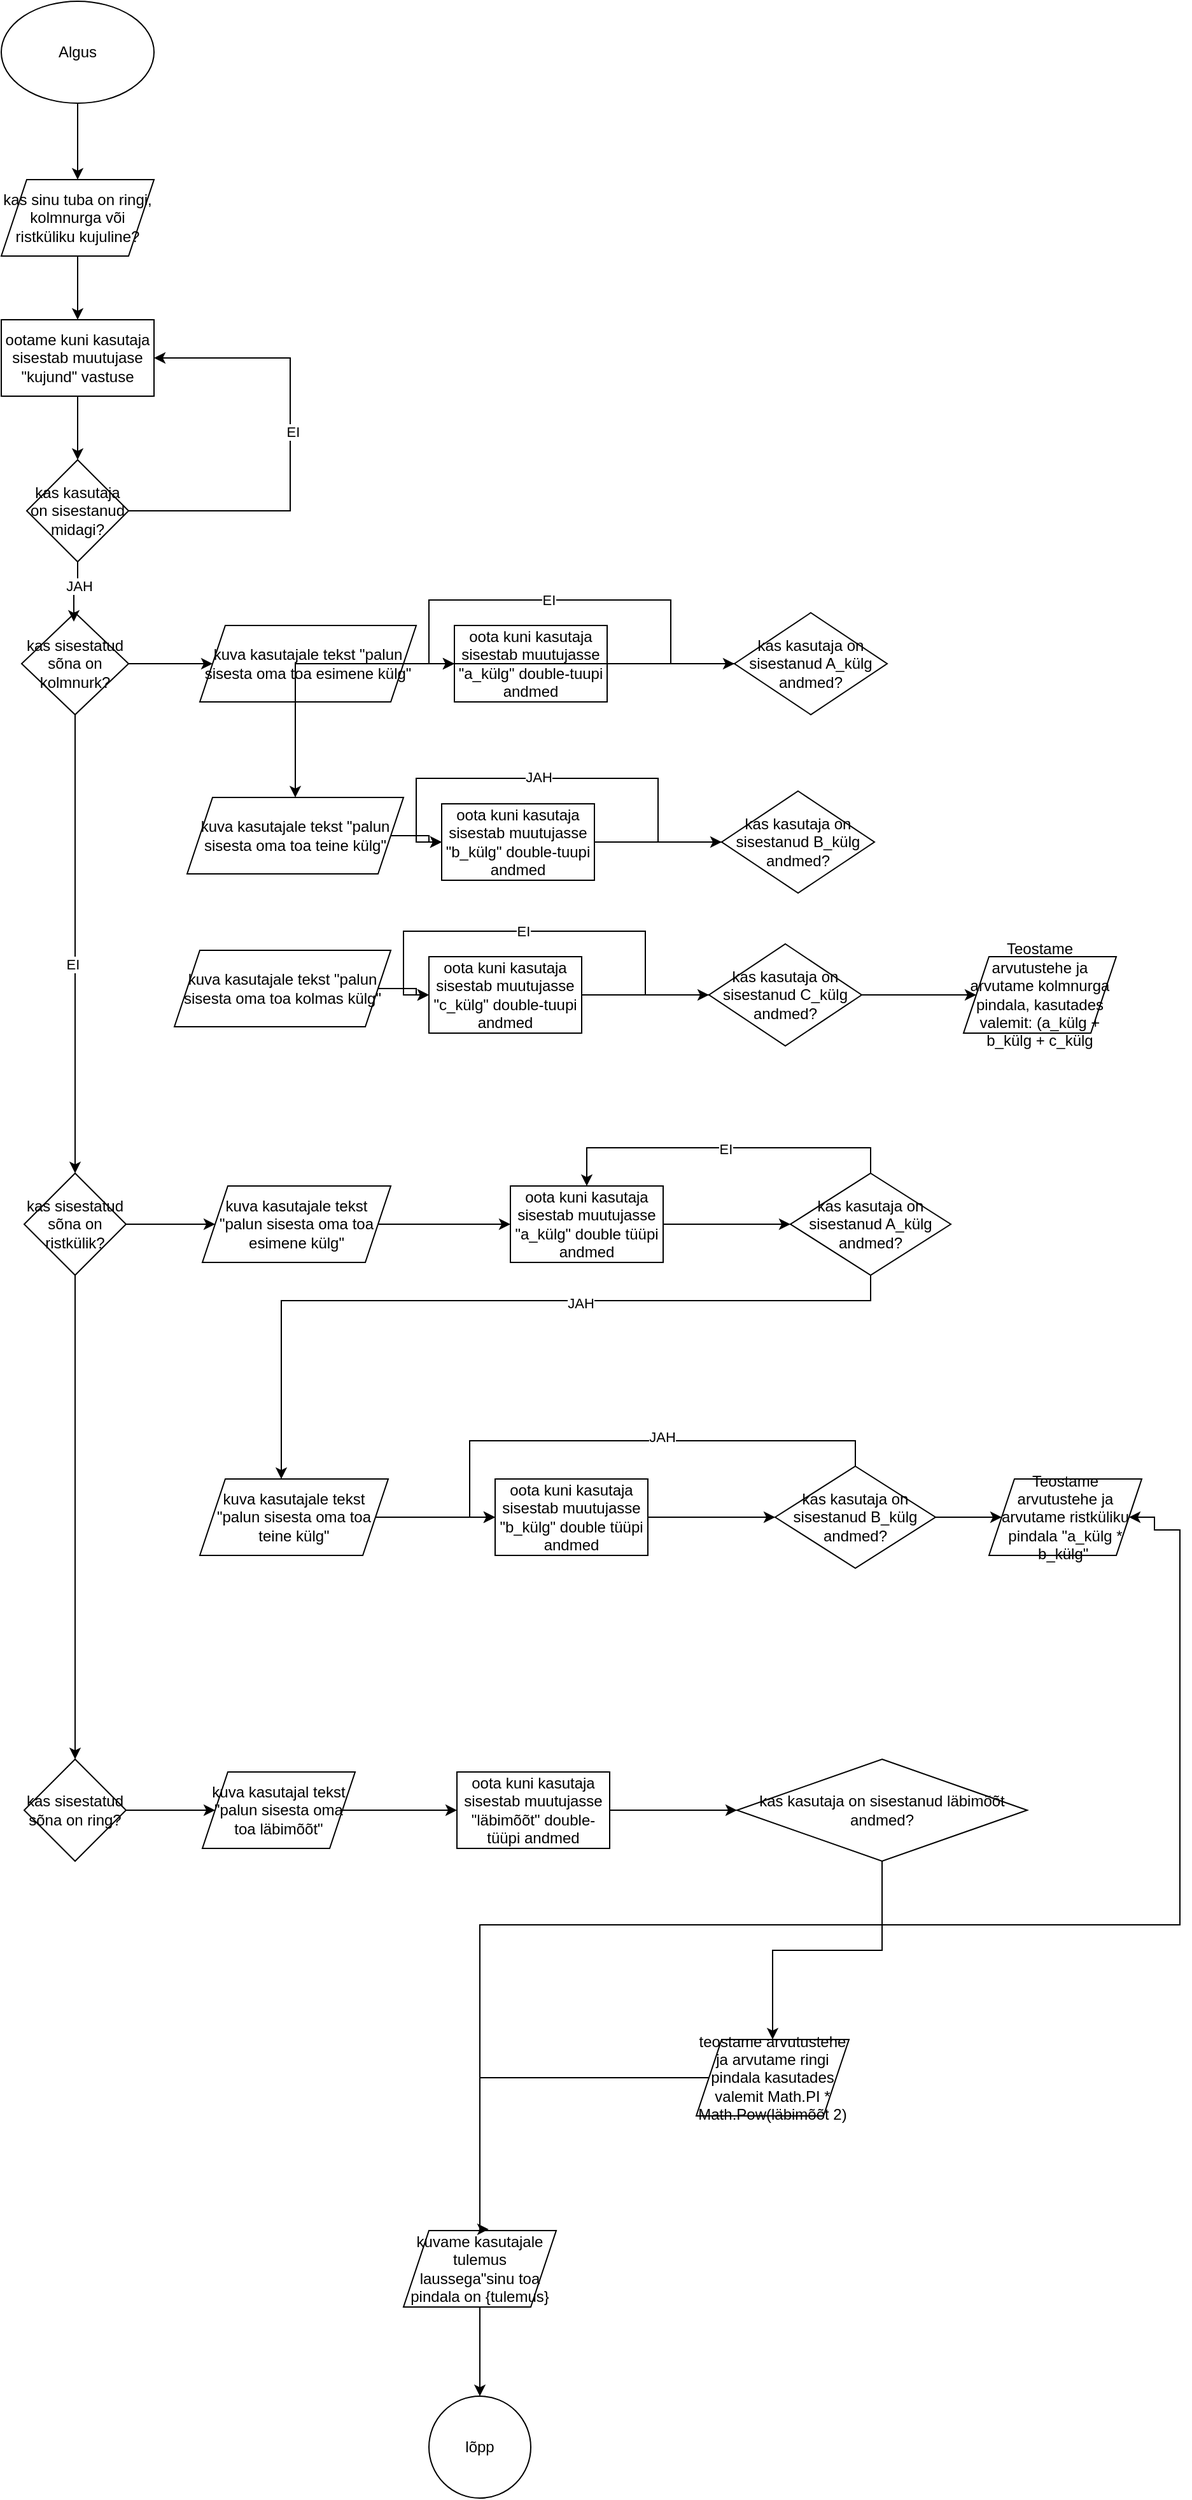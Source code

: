 <mxfile version="26.0.9">
  <diagram name="Leht-1" id="1_VeB-a0C_2hlI7WO2gq">
    <mxGraphModel dx="792" dy="1187" grid="1" gridSize="10" guides="1" tooltips="1" connect="1" arrows="1" fold="1" page="1" pageScale="1" pageWidth="827" pageHeight="1169" math="0" shadow="0">
      <root>
        <mxCell id="0" />
        <mxCell id="1" parent="0" />
        <mxCell id="X06ryR67fXExu-ybNmsa-8" style="edgeStyle=orthogonalEdgeStyle;rounded=0;orthogonalLoop=1;jettySize=auto;html=1;" edge="1" parent="1" source="X06ryR67fXExu-ybNmsa-1" target="X06ryR67fXExu-ybNmsa-7">
          <mxGeometry relative="1" as="geometry" />
        </mxCell>
        <mxCell id="X06ryR67fXExu-ybNmsa-1" value="Algus" style="ellipse;whiteSpace=wrap;html=1;" vertex="1" parent="1">
          <mxGeometry x="294" y="80" width="120" height="80" as="geometry" />
        </mxCell>
        <mxCell id="X06ryR67fXExu-ybNmsa-10" style="edgeStyle=orthogonalEdgeStyle;rounded=0;orthogonalLoop=1;jettySize=auto;html=1;entryX=0.5;entryY=0;entryDx=0;entryDy=0;" edge="1" parent="1" source="X06ryR67fXExu-ybNmsa-7" target="X06ryR67fXExu-ybNmsa-9">
          <mxGeometry relative="1" as="geometry" />
        </mxCell>
        <mxCell id="X06ryR67fXExu-ybNmsa-7" value="kas sinu tuba on ringi, kolmnurga või ristküliku kujuline?" style="shape=parallelogram;perimeter=parallelogramPerimeter;whiteSpace=wrap;html=1;fixedSize=1;" vertex="1" parent="1">
          <mxGeometry x="294" y="220" width="120" height="60" as="geometry" />
        </mxCell>
        <mxCell id="X06ryR67fXExu-ybNmsa-12" style="edgeStyle=orthogonalEdgeStyle;rounded=0;orthogonalLoop=1;jettySize=auto;html=1;" edge="1" parent="1" source="X06ryR67fXExu-ybNmsa-9" target="X06ryR67fXExu-ybNmsa-11">
          <mxGeometry relative="1" as="geometry" />
        </mxCell>
        <mxCell id="X06ryR67fXExu-ybNmsa-9" value="ootame kuni kasutaja sisestab muutujase &quot;kujund&quot; vastuse" style="rounded=0;whiteSpace=wrap;html=1;" vertex="1" parent="1">
          <mxGeometry x="294" y="330" width="120" height="60" as="geometry" />
        </mxCell>
        <mxCell id="X06ryR67fXExu-ybNmsa-13" style="edgeStyle=orthogonalEdgeStyle;rounded=0;orthogonalLoop=1;jettySize=auto;html=1;entryX=1;entryY=0.5;entryDx=0;entryDy=0;" edge="1" parent="1" source="X06ryR67fXExu-ybNmsa-11" target="X06ryR67fXExu-ybNmsa-9">
          <mxGeometry relative="1" as="geometry">
            <mxPoint x="520" y="360" as="targetPoint" />
            <Array as="points">
              <mxPoint x="521" y="480" />
              <mxPoint x="521" y="360" />
            </Array>
          </mxGeometry>
        </mxCell>
        <mxCell id="X06ryR67fXExu-ybNmsa-14" value="EI" style="edgeLabel;html=1;align=center;verticalAlign=middle;resizable=0;points=[];" vertex="1" connectable="0" parent="X06ryR67fXExu-ybNmsa-13">
          <mxGeometry x="0.068" y="-2" relative="1" as="geometry">
            <mxPoint as="offset" />
          </mxGeometry>
        </mxCell>
        <mxCell id="X06ryR67fXExu-ybNmsa-11" value="kas kasutaja on sisestanud midagi?" style="rhombus;whiteSpace=wrap;html=1;" vertex="1" parent="1">
          <mxGeometry x="314" y="440" width="80" height="80" as="geometry" />
        </mxCell>
        <mxCell id="X06ryR67fXExu-ybNmsa-21" value="" style="edgeStyle=orthogonalEdgeStyle;rounded=0;orthogonalLoop=1;jettySize=auto;html=1;" edge="1" parent="1" source="X06ryR67fXExu-ybNmsa-17" target="X06ryR67fXExu-ybNmsa-20">
          <mxGeometry relative="1" as="geometry" />
        </mxCell>
        <mxCell id="X06ryR67fXExu-ybNmsa-74" value="EI" style="edgeLabel;html=1;align=center;verticalAlign=middle;resizable=0;points=[];" vertex="1" connectable="0" parent="X06ryR67fXExu-ybNmsa-21">
          <mxGeometry x="0.089" y="-2" relative="1" as="geometry">
            <mxPoint as="offset" />
          </mxGeometry>
        </mxCell>
        <mxCell id="X06ryR67fXExu-ybNmsa-25" value="" style="edgeStyle=orthogonalEdgeStyle;rounded=0;orthogonalLoop=1;jettySize=auto;html=1;" edge="1" parent="1" source="X06ryR67fXExu-ybNmsa-17" target="X06ryR67fXExu-ybNmsa-24">
          <mxGeometry relative="1" as="geometry" />
        </mxCell>
        <mxCell id="X06ryR67fXExu-ybNmsa-17" value="kas sisestatud sõna on kolmnurk?" style="rhombus;whiteSpace=wrap;html=1;" vertex="1" parent="1">
          <mxGeometry x="310" y="560" width="84" height="80" as="geometry" />
        </mxCell>
        <mxCell id="X06ryR67fXExu-ybNmsa-18" style="edgeStyle=orthogonalEdgeStyle;rounded=0;orthogonalLoop=1;jettySize=auto;html=1;entryX=0.488;entryY=0.088;entryDx=0;entryDy=0;entryPerimeter=0;" edge="1" parent="1" source="X06ryR67fXExu-ybNmsa-11" target="X06ryR67fXExu-ybNmsa-17">
          <mxGeometry relative="1" as="geometry" />
        </mxCell>
        <mxCell id="X06ryR67fXExu-ybNmsa-19" value="JAH" style="edgeLabel;html=1;align=center;verticalAlign=middle;resizable=0;points=[];" vertex="1" connectable="0" parent="X06ryR67fXExu-ybNmsa-18">
          <mxGeometry x="-0.251" y="1" relative="1" as="geometry">
            <mxPoint as="offset" />
          </mxGeometry>
        </mxCell>
        <mxCell id="X06ryR67fXExu-ybNmsa-76" value="" style="edgeStyle=orthogonalEdgeStyle;rounded=0;orthogonalLoop=1;jettySize=auto;html=1;" edge="1" parent="1" source="X06ryR67fXExu-ybNmsa-20" target="X06ryR67fXExu-ybNmsa-75">
          <mxGeometry relative="1" as="geometry" />
        </mxCell>
        <mxCell id="X06ryR67fXExu-ybNmsa-107" value="" style="edgeStyle=orthogonalEdgeStyle;rounded=0;orthogonalLoop=1;jettySize=auto;html=1;" edge="1" parent="1" source="X06ryR67fXExu-ybNmsa-20" target="X06ryR67fXExu-ybNmsa-106">
          <mxGeometry relative="1" as="geometry" />
        </mxCell>
        <mxCell id="X06ryR67fXExu-ybNmsa-20" value="kas sisestatud sõna on ristkülik?" style="rhombus;whiteSpace=wrap;html=1;" vertex="1" parent="1">
          <mxGeometry x="312" y="1000" width="80" height="80" as="geometry" />
        </mxCell>
        <mxCell id="X06ryR67fXExu-ybNmsa-27" value="" style="edgeStyle=orthogonalEdgeStyle;rounded=0;orthogonalLoop=1;jettySize=auto;html=1;" edge="1" parent="1" source="X06ryR67fXExu-ybNmsa-24" target="X06ryR67fXExu-ybNmsa-26">
          <mxGeometry relative="1" as="geometry" />
        </mxCell>
        <mxCell id="X06ryR67fXExu-ybNmsa-24" value="kuva kasutajale tekst &quot;palun sisesta oma toa esimene külg&quot;" style="shape=parallelogram;perimeter=parallelogramPerimeter;whiteSpace=wrap;html=1;fixedSize=1;" vertex="1" parent="1">
          <mxGeometry x="450" y="570" width="170" height="60" as="geometry" />
        </mxCell>
        <mxCell id="X06ryR67fXExu-ybNmsa-29" value="" style="edgeStyle=orthogonalEdgeStyle;rounded=0;orthogonalLoop=1;jettySize=auto;html=1;" edge="1" parent="1" source="X06ryR67fXExu-ybNmsa-26" target="X06ryR67fXExu-ybNmsa-28">
          <mxGeometry relative="1" as="geometry" />
        </mxCell>
        <mxCell id="X06ryR67fXExu-ybNmsa-26" value="oota kuni kasutaja sisestab muutujasse &quot;a_külg&quot; double-tuupi andmed" style="rounded=0;whiteSpace=wrap;html=1;" vertex="1" parent="1">
          <mxGeometry x="650" y="570" width="120" height="60" as="geometry" />
        </mxCell>
        <mxCell id="X06ryR67fXExu-ybNmsa-30" style="edgeStyle=orthogonalEdgeStyle;rounded=0;orthogonalLoop=1;jettySize=auto;html=1;entryX=0;entryY=0.5;entryDx=0;entryDy=0;" edge="1" parent="1" source="X06ryR67fXExu-ybNmsa-28" target="X06ryR67fXExu-ybNmsa-26">
          <mxGeometry relative="1" as="geometry" />
        </mxCell>
        <mxCell id="X06ryR67fXExu-ybNmsa-31" value="EI" style="edgeLabel;html=1;align=center;verticalAlign=middle;resizable=0;points=[];" vertex="1" connectable="0" parent="X06ryR67fXExu-ybNmsa-30">
          <mxGeometry x="0.089" relative="1" as="geometry">
            <mxPoint as="offset" />
          </mxGeometry>
        </mxCell>
        <mxCell id="X06ryR67fXExu-ybNmsa-40" value="" style="edgeStyle=orthogonalEdgeStyle;rounded=0;orthogonalLoop=1;jettySize=auto;html=1;" edge="1" parent="1" source="X06ryR67fXExu-ybNmsa-28" target="X06ryR67fXExu-ybNmsa-34">
          <mxGeometry relative="1" as="geometry" />
        </mxCell>
        <mxCell id="X06ryR67fXExu-ybNmsa-28" value="kas kasutaja on sisestanud A_külg andmed?" style="rhombus;whiteSpace=wrap;html=1;rounded=0;" vertex="1" parent="1">
          <mxGeometry x="870" y="560" width="120" height="80" as="geometry" />
        </mxCell>
        <mxCell id="X06ryR67fXExu-ybNmsa-33" value="" style="edgeStyle=orthogonalEdgeStyle;rounded=0;orthogonalLoop=1;jettySize=auto;html=1;" edge="1" parent="1" source="X06ryR67fXExu-ybNmsa-34" target="X06ryR67fXExu-ybNmsa-36">
          <mxGeometry relative="1" as="geometry" />
        </mxCell>
        <mxCell id="X06ryR67fXExu-ybNmsa-34" value="kuva kasutajale tekst &quot;palun sisesta oma toa teine külg&quot;" style="shape=parallelogram;perimeter=parallelogramPerimeter;whiteSpace=wrap;html=1;fixedSize=1;" vertex="1" parent="1">
          <mxGeometry x="440" y="705" width="170" height="60" as="geometry" />
        </mxCell>
        <mxCell id="X06ryR67fXExu-ybNmsa-35" value="" style="edgeStyle=orthogonalEdgeStyle;rounded=0;orthogonalLoop=1;jettySize=auto;html=1;" edge="1" parent="1" source="X06ryR67fXExu-ybNmsa-36" target="X06ryR67fXExu-ybNmsa-39">
          <mxGeometry relative="1" as="geometry" />
        </mxCell>
        <mxCell id="X06ryR67fXExu-ybNmsa-36" value="oota kuni kasutaja sisestab muutujasse &quot;b_külg&quot; double-tuupi andmed" style="rounded=0;whiteSpace=wrap;html=1;" vertex="1" parent="1">
          <mxGeometry x="640" y="710" width="120" height="60" as="geometry" />
        </mxCell>
        <mxCell id="X06ryR67fXExu-ybNmsa-37" style="edgeStyle=orthogonalEdgeStyle;rounded=0;orthogonalLoop=1;jettySize=auto;html=1;entryX=0;entryY=0.5;entryDx=0;entryDy=0;" edge="1" parent="1" source="X06ryR67fXExu-ybNmsa-39" target="X06ryR67fXExu-ybNmsa-36">
          <mxGeometry relative="1" as="geometry" />
        </mxCell>
        <mxCell id="X06ryR67fXExu-ybNmsa-71" value="JAH" style="edgeLabel;html=1;align=center;verticalAlign=middle;resizable=0;points=[];" vertex="1" connectable="0" parent="X06ryR67fXExu-ybNmsa-37">
          <mxGeometry x="0.078" y="-1" relative="1" as="geometry">
            <mxPoint as="offset" />
          </mxGeometry>
        </mxCell>
        <mxCell id="X06ryR67fXExu-ybNmsa-39" value="kas kasutaja on sisestanud B_külg andmed?" style="rhombus;whiteSpace=wrap;html=1;rounded=0;" vertex="1" parent="1">
          <mxGeometry x="860" y="700" width="120" height="80" as="geometry" />
        </mxCell>
        <mxCell id="X06ryR67fXExu-ybNmsa-60" value="" style="edgeStyle=orthogonalEdgeStyle;rounded=0;orthogonalLoop=1;jettySize=auto;html=1;" edge="1" source="X06ryR67fXExu-ybNmsa-61" target="X06ryR67fXExu-ybNmsa-63" parent="1">
          <mxGeometry relative="1" as="geometry" />
        </mxCell>
        <mxCell id="X06ryR67fXExu-ybNmsa-61" value="kuva kasutajale tekst &quot;palun sisesta oma toa kolmas külg&quot;" style="shape=parallelogram;perimeter=parallelogramPerimeter;whiteSpace=wrap;html=1;fixedSize=1;" vertex="1" parent="1">
          <mxGeometry x="430" y="825" width="170" height="60" as="geometry" />
        </mxCell>
        <mxCell id="X06ryR67fXExu-ybNmsa-62" value="" style="edgeStyle=orthogonalEdgeStyle;rounded=0;orthogonalLoop=1;jettySize=auto;html=1;" edge="1" source="X06ryR67fXExu-ybNmsa-63" target="X06ryR67fXExu-ybNmsa-67" parent="1">
          <mxGeometry relative="1" as="geometry" />
        </mxCell>
        <mxCell id="X06ryR67fXExu-ybNmsa-63" value="oota kuni kasutaja sisestab muutujasse &quot;c_külg&quot; double-tuupi andmed" style="rounded=0;whiteSpace=wrap;html=1;" vertex="1" parent="1">
          <mxGeometry x="630" y="830" width="120" height="60" as="geometry" />
        </mxCell>
        <mxCell id="X06ryR67fXExu-ybNmsa-64" style="edgeStyle=orthogonalEdgeStyle;rounded=0;orthogonalLoop=1;jettySize=auto;html=1;entryX=0;entryY=0.5;entryDx=0;entryDy=0;" edge="1" source="X06ryR67fXExu-ybNmsa-67" target="X06ryR67fXExu-ybNmsa-63" parent="1">
          <mxGeometry relative="1" as="geometry" />
        </mxCell>
        <mxCell id="X06ryR67fXExu-ybNmsa-65" value="EI" style="edgeLabel;html=1;align=center;verticalAlign=middle;resizable=0;points=[];" vertex="1" connectable="0" parent="X06ryR67fXExu-ybNmsa-64">
          <mxGeometry x="0.089" relative="1" as="geometry">
            <mxPoint as="offset" />
          </mxGeometry>
        </mxCell>
        <mxCell id="X06ryR67fXExu-ybNmsa-73" value="" style="edgeStyle=orthogonalEdgeStyle;rounded=0;orthogonalLoop=1;jettySize=auto;html=1;" edge="1" parent="1" source="X06ryR67fXExu-ybNmsa-67" target="X06ryR67fXExu-ybNmsa-72">
          <mxGeometry relative="1" as="geometry" />
        </mxCell>
        <mxCell id="X06ryR67fXExu-ybNmsa-67" value="kas kasutaja on sisestanud C_külg andmed?" style="rhombus;whiteSpace=wrap;html=1;rounded=0;" vertex="1" parent="1">
          <mxGeometry x="850" y="820" width="120" height="80" as="geometry" />
        </mxCell>
        <mxCell id="X06ryR67fXExu-ybNmsa-72" value="Teostame arvutustehe ja arvutame kolmnurga pindala, kasutades valemit: (a_külg + b_külg + c_külg" style="shape=parallelogram;perimeter=parallelogramPerimeter;whiteSpace=wrap;html=1;fixedSize=1;rounded=0;" vertex="1" parent="1">
          <mxGeometry x="1050" y="830" width="120" height="60" as="geometry" />
        </mxCell>
        <mxCell id="X06ryR67fXExu-ybNmsa-78" value="" style="edgeStyle=orthogonalEdgeStyle;rounded=0;orthogonalLoop=1;jettySize=auto;html=1;" edge="1" parent="1" source="X06ryR67fXExu-ybNmsa-75" target="X06ryR67fXExu-ybNmsa-77">
          <mxGeometry relative="1" as="geometry" />
        </mxCell>
        <mxCell id="X06ryR67fXExu-ybNmsa-75" value="kuva kasutajale tekst &quot;palun sisesta oma toa esimene külg&quot;" style="shape=parallelogram;perimeter=parallelogramPerimeter;whiteSpace=wrap;html=1;fixedSize=1;" vertex="1" parent="1">
          <mxGeometry x="452" y="1010" width="148" height="60" as="geometry" />
        </mxCell>
        <mxCell id="X06ryR67fXExu-ybNmsa-82" value="" style="edgeStyle=orthogonalEdgeStyle;rounded=0;orthogonalLoop=1;jettySize=auto;html=1;" edge="1" parent="1" source="X06ryR67fXExu-ybNmsa-77" target="X06ryR67fXExu-ybNmsa-79">
          <mxGeometry relative="1" as="geometry">
            <Array as="points">
              <mxPoint x="840" y="1040" />
              <mxPoint x="840" y="1040" />
            </Array>
          </mxGeometry>
        </mxCell>
        <mxCell id="X06ryR67fXExu-ybNmsa-77" value="oota kuni kasutaja sisestab muutujasse &quot;a_külg&quot; double tüüpi andmed" style="whiteSpace=wrap;html=1;" vertex="1" parent="1">
          <mxGeometry x="694" y="1010" width="120" height="60" as="geometry" />
        </mxCell>
        <mxCell id="X06ryR67fXExu-ybNmsa-83" style="edgeStyle=orthogonalEdgeStyle;rounded=0;orthogonalLoop=1;jettySize=auto;html=1;exitX=0.5;exitY=0;exitDx=0;exitDy=0;entryX=0.5;entryY=0;entryDx=0;entryDy=0;" edge="1" parent="1" source="X06ryR67fXExu-ybNmsa-79" target="X06ryR67fXExu-ybNmsa-77">
          <mxGeometry relative="1" as="geometry" />
        </mxCell>
        <mxCell id="X06ryR67fXExu-ybNmsa-84" value="EI" style="edgeLabel;html=1;align=center;verticalAlign=middle;resizable=0;points=[];" vertex="1" connectable="0" parent="X06ryR67fXExu-ybNmsa-83">
          <mxGeometry x="-0.018" y="1" relative="1" as="geometry">
            <mxPoint as="offset" />
          </mxGeometry>
        </mxCell>
        <mxCell id="X06ryR67fXExu-ybNmsa-90" value="" style="edgeStyle=orthogonalEdgeStyle;rounded=0;orthogonalLoop=1;jettySize=auto;html=1;" edge="1" parent="1" source="X06ryR67fXExu-ybNmsa-79" target="X06ryR67fXExu-ybNmsa-86">
          <mxGeometry relative="1" as="geometry">
            <Array as="points">
              <mxPoint x="977" y="1100" />
              <mxPoint x="514" y="1100" />
            </Array>
          </mxGeometry>
        </mxCell>
        <mxCell id="X06ryR67fXExu-ybNmsa-105" value="JAH" style="edgeLabel;html=1;align=center;verticalAlign=middle;resizable=0;points=[];" vertex="1" connectable="0" parent="X06ryR67fXExu-ybNmsa-90">
          <mxGeometry x="-0.204" y="2" relative="1" as="geometry">
            <mxPoint as="offset" />
          </mxGeometry>
        </mxCell>
        <mxCell id="X06ryR67fXExu-ybNmsa-79" value="kas kasutaja on sisestanud A_külg andmed?" style="rhombus;whiteSpace=wrap;html=1;" vertex="1" parent="1">
          <mxGeometry x="914" y="1000" width="126" height="80" as="geometry" />
        </mxCell>
        <mxCell id="X06ryR67fXExu-ybNmsa-85" value="" style="edgeStyle=orthogonalEdgeStyle;rounded=0;orthogonalLoop=1;jettySize=auto;html=1;" edge="1" source="X06ryR67fXExu-ybNmsa-86" target="X06ryR67fXExu-ybNmsa-88" parent="1">
          <mxGeometry relative="1" as="geometry" />
        </mxCell>
        <mxCell id="X06ryR67fXExu-ybNmsa-86" value="kuva kasutajale tekst &quot;palun sisesta oma toa teine külg&quot;" style="shape=parallelogram;perimeter=parallelogramPerimeter;whiteSpace=wrap;html=1;fixedSize=1;" vertex="1" parent="1">
          <mxGeometry x="450" y="1240" width="148" height="60" as="geometry" />
        </mxCell>
        <mxCell id="X06ryR67fXExu-ybNmsa-87" value="" style="edgeStyle=orthogonalEdgeStyle;rounded=0;orthogonalLoop=1;jettySize=auto;html=1;" edge="1" source="X06ryR67fXExu-ybNmsa-88" target="X06ryR67fXExu-ybNmsa-89" parent="1">
          <mxGeometry relative="1" as="geometry">
            <Array as="points">
              <mxPoint x="828" y="1270" />
              <mxPoint x="828" y="1270" />
            </Array>
          </mxGeometry>
        </mxCell>
        <mxCell id="X06ryR67fXExu-ybNmsa-88" value="oota kuni kasutaja sisestab muutujasse &quot;b_külg&quot; double tüüpi andmed" style="whiteSpace=wrap;html=1;" vertex="1" parent="1">
          <mxGeometry x="682" y="1240" width="120" height="60" as="geometry" />
        </mxCell>
        <mxCell id="X06ryR67fXExu-ybNmsa-91" style="edgeStyle=orthogonalEdgeStyle;rounded=0;orthogonalLoop=1;jettySize=auto;html=1;exitX=0.5;exitY=0;exitDx=0;exitDy=0;entryX=0;entryY=0.5;entryDx=0;entryDy=0;" edge="1" parent="1" source="X06ryR67fXExu-ybNmsa-89" target="X06ryR67fXExu-ybNmsa-88">
          <mxGeometry relative="1" as="geometry" />
        </mxCell>
        <mxCell id="X06ryR67fXExu-ybNmsa-92" value="JAH" style="edgeLabel;html=1;align=center;verticalAlign=middle;resizable=0;points=[];" vertex="1" connectable="0" parent="X06ryR67fXExu-ybNmsa-91">
          <mxGeometry x="-0.146" y="-3" relative="1" as="geometry">
            <mxPoint as="offset" />
          </mxGeometry>
        </mxCell>
        <mxCell id="X06ryR67fXExu-ybNmsa-104" value="" style="edgeStyle=orthogonalEdgeStyle;rounded=0;orthogonalLoop=1;jettySize=auto;html=1;" edge="1" parent="1" source="X06ryR67fXExu-ybNmsa-89" target="X06ryR67fXExu-ybNmsa-102">
          <mxGeometry relative="1" as="geometry" />
        </mxCell>
        <mxCell id="X06ryR67fXExu-ybNmsa-89" value="kas kasutaja on sisestanud B_külg andmed?" style="rhombus;whiteSpace=wrap;html=1;" vertex="1" parent="1">
          <mxGeometry x="902" y="1230" width="126" height="80" as="geometry" />
        </mxCell>
        <mxCell id="X06ryR67fXExu-ybNmsa-102" value="Teostame arvutustehe ja arvutame ristküliku pindala &quot;a_külg * b_külg&quot;&amp;nbsp;" style="shape=parallelogram;perimeter=parallelogramPerimeter;whiteSpace=wrap;html=1;fixedSize=1;" vertex="1" parent="1">
          <mxGeometry x="1070" y="1240" width="120" height="60" as="geometry" />
        </mxCell>
        <mxCell id="X06ryR67fXExu-ybNmsa-109" value="" style="edgeStyle=orthogonalEdgeStyle;rounded=0;orthogonalLoop=1;jettySize=auto;html=1;" edge="1" parent="1" source="X06ryR67fXExu-ybNmsa-106" target="X06ryR67fXExu-ybNmsa-108">
          <mxGeometry relative="1" as="geometry" />
        </mxCell>
        <mxCell id="X06ryR67fXExu-ybNmsa-106" value="kas sisestatud sõna on ring?" style="rhombus;whiteSpace=wrap;html=1;" vertex="1" parent="1">
          <mxGeometry x="312" y="1460" width="80" height="80" as="geometry" />
        </mxCell>
        <mxCell id="X06ryR67fXExu-ybNmsa-111" value="" style="edgeStyle=orthogonalEdgeStyle;rounded=0;orthogonalLoop=1;jettySize=auto;html=1;" edge="1" parent="1" source="X06ryR67fXExu-ybNmsa-108" target="X06ryR67fXExu-ybNmsa-110">
          <mxGeometry relative="1" as="geometry" />
        </mxCell>
        <mxCell id="X06ryR67fXExu-ybNmsa-108" value="kuva kasutajal tekst &quot;palun sisesta oma toa läbimõõt&quot;" style="shape=parallelogram;perimeter=parallelogramPerimeter;whiteSpace=wrap;html=1;fixedSize=1;" vertex="1" parent="1">
          <mxGeometry x="452" y="1470" width="120" height="60" as="geometry" />
        </mxCell>
        <mxCell id="X06ryR67fXExu-ybNmsa-113" value="" style="edgeStyle=orthogonalEdgeStyle;rounded=0;orthogonalLoop=1;jettySize=auto;html=1;" edge="1" parent="1" source="X06ryR67fXExu-ybNmsa-110" target="X06ryR67fXExu-ybNmsa-112">
          <mxGeometry relative="1" as="geometry" />
        </mxCell>
        <mxCell id="X06ryR67fXExu-ybNmsa-110" value="oota kuni kasutaja sisestab muutujasse &quot;läbimõõt&quot; double-tüüpi andmed" style="whiteSpace=wrap;html=1;" vertex="1" parent="1">
          <mxGeometry x="652" y="1470" width="120" height="60" as="geometry" />
        </mxCell>
        <mxCell id="X06ryR67fXExu-ybNmsa-116" style="edgeStyle=orthogonalEdgeStyle;rounded=0;orthogonalLoop=1;jettySize=auto;html=1;" edge="1" parent="1" source="X06ryR67fXExu-ybNmsa-112" target="X06ryR67fXExu-ybNmsa-115">
          <mxGeometry relative="1" as="geometry" />
        </mxCell>
        <mxCell id="X06ryR67fXExu-ybNmsa-112" value="kas kasutaja on sisestanud läbimõõt andmed?" style="rhombus;whiteSpace=wrap;html=1;" vertex="1" parent="1">
          <mxGeometry x="872" y="1460" width="228" height="80" as="geometry" />
        </mxCell>
        <mxCell id="X06ryR67fXExu-ybNmsa-115" value="teostame arvutustehe ja arvutame ringi pindala kasutades valemit Math.PI * Math.Pow(läbimõõt 2)" style="shape=parallelogram;perimeter=parallelogramPerimeter;whiteSpace=wrap;html=1;fixedSize=1;" vertex="1" parent="1">
          <mxGeometry x="840" y="1680" width="120" height="60" as="geometry" />
        </mxCell>
        <mxCell id="X06ryR67fXExu-ybNmsa-120" style="edgeStyle=orthogonalEdgeStyle;rounded=0;orthogonalLoop=1;jettySize=auto;html=1;exitX=0.5;exitY=0;exitDx=0;exitDy=0;entryX=1;entryY=0.5;entryDx=0;entryDy=0;" edge="1" parent="1" source="X06ryR67fXExu-ybNmsa-118" target="X06ryR67fXExu-ybNmsa-102">
          <mxGeometry relative="1" as="geometry">
            <Array as="points">
              <mxPoint x="670" y="1590" />
              <mxPoint x="1220" y="1590" />
              <mxPoint x="1220" y="1280" />
              <mxPoint x="1200" y="1280" />
              <mxPoint x="1200" y="1270" />
            </Array>
          </mxGeometry>
        </mxCell>
        <mxCell id="X06ryR67fXExu-ybNmsa-122" value="" style="edgeStyle=orthogonalEdgeStyle;rounded=0;orthogonalLoop=1;jettySize=auto;html=1;" edge="1" parent="1" source="X06ryR67fXExu-ybNmsa-118" target="X06ryR67fXExu-ybNmsa-121">
          <mxGeometry relative="1" as="geometry" />
        </mxCell>
        <mxCell id="X06ryR67fXExu-ybNmsa-118" value="kuvame kasutajale tulemus laussega&quot;sinu toa pindala on {tulemus}" style="shape=parallelogram;perimeter=parallelogramPerimeter;whiteSpace=wrap;html=1;fixedSize=1;" vertex="1" parent="1">
          <mxGeometry x="610" y="1830" width="120" height="60" as="geometry" />
        </mxCell>
        <mxCell id="X06ryR67fXExu-ybNmsa-119" style="edgeStyle=orthogonalEdgeStyle;rounded=0;orthogonalLoop=1;jettySize=auto;html=1;entryX=0.558;entryY=-0.017;entryDx=0;entryDy=0;entryPerimeter=0;" edge="1" parent="1" source="X06ryR67fXExu-ybNmsa-115" target="X06ryR67fXExu-ybNmsa-118">
          <mxGeometry relative="1" as="geometry">
            <Array as="points">
              <mxPoint x="670" y="1710" />
              <mxPoint x="670" y="1829" />
            </Array>
          </mxGeometry>
        </mxCell>
        <mxCell id="X06ryR67fXExu-ybNmsa-121" value="lõpp" style="ellipse;whiteSpace=wrap;html=1;" vertex="1" parent="1">
          <mxGeometry x="630" y="1960" width="80" height="80" as="geometry" />
        </mxCell>
      </root>
    </mxGraphModel>
  </diagram>
</mxfile>
